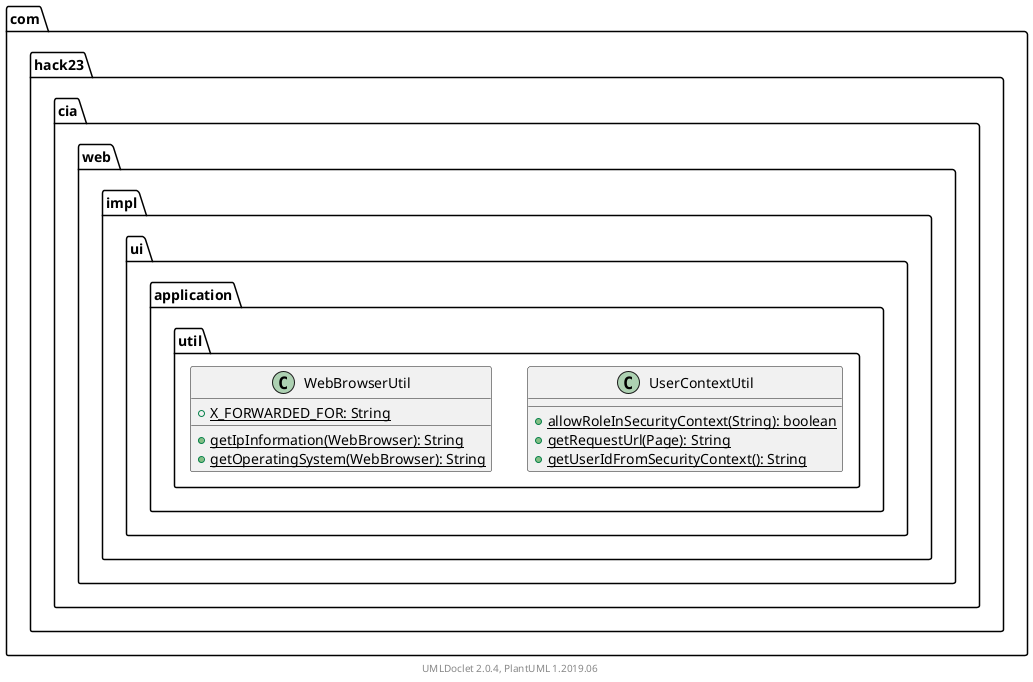 @startuml
    namespace com.hack23.cia.web.impl.ui.application.util {

        class UserContextUtil [[UserContextUtil.html]] {
            {static} +allowRoleInSecurityContext(String): boolean
            {static} +getRequestUrl(Page): String
            {static} +getUserIdFromSecurityContext(): String
        }

        class WebBrowserUtil [[WebBrowserUtil.html]] {
            {static} +X_FORWARDED_FOR: String
            {static} +getIpInformation(WebBrowser): String
            {static} +getOperatingSystem(WebBrowser): String
        }

    }

    center footer UMLDoclet 2.0.4, PlantUML 1.2019.06
@enduml
